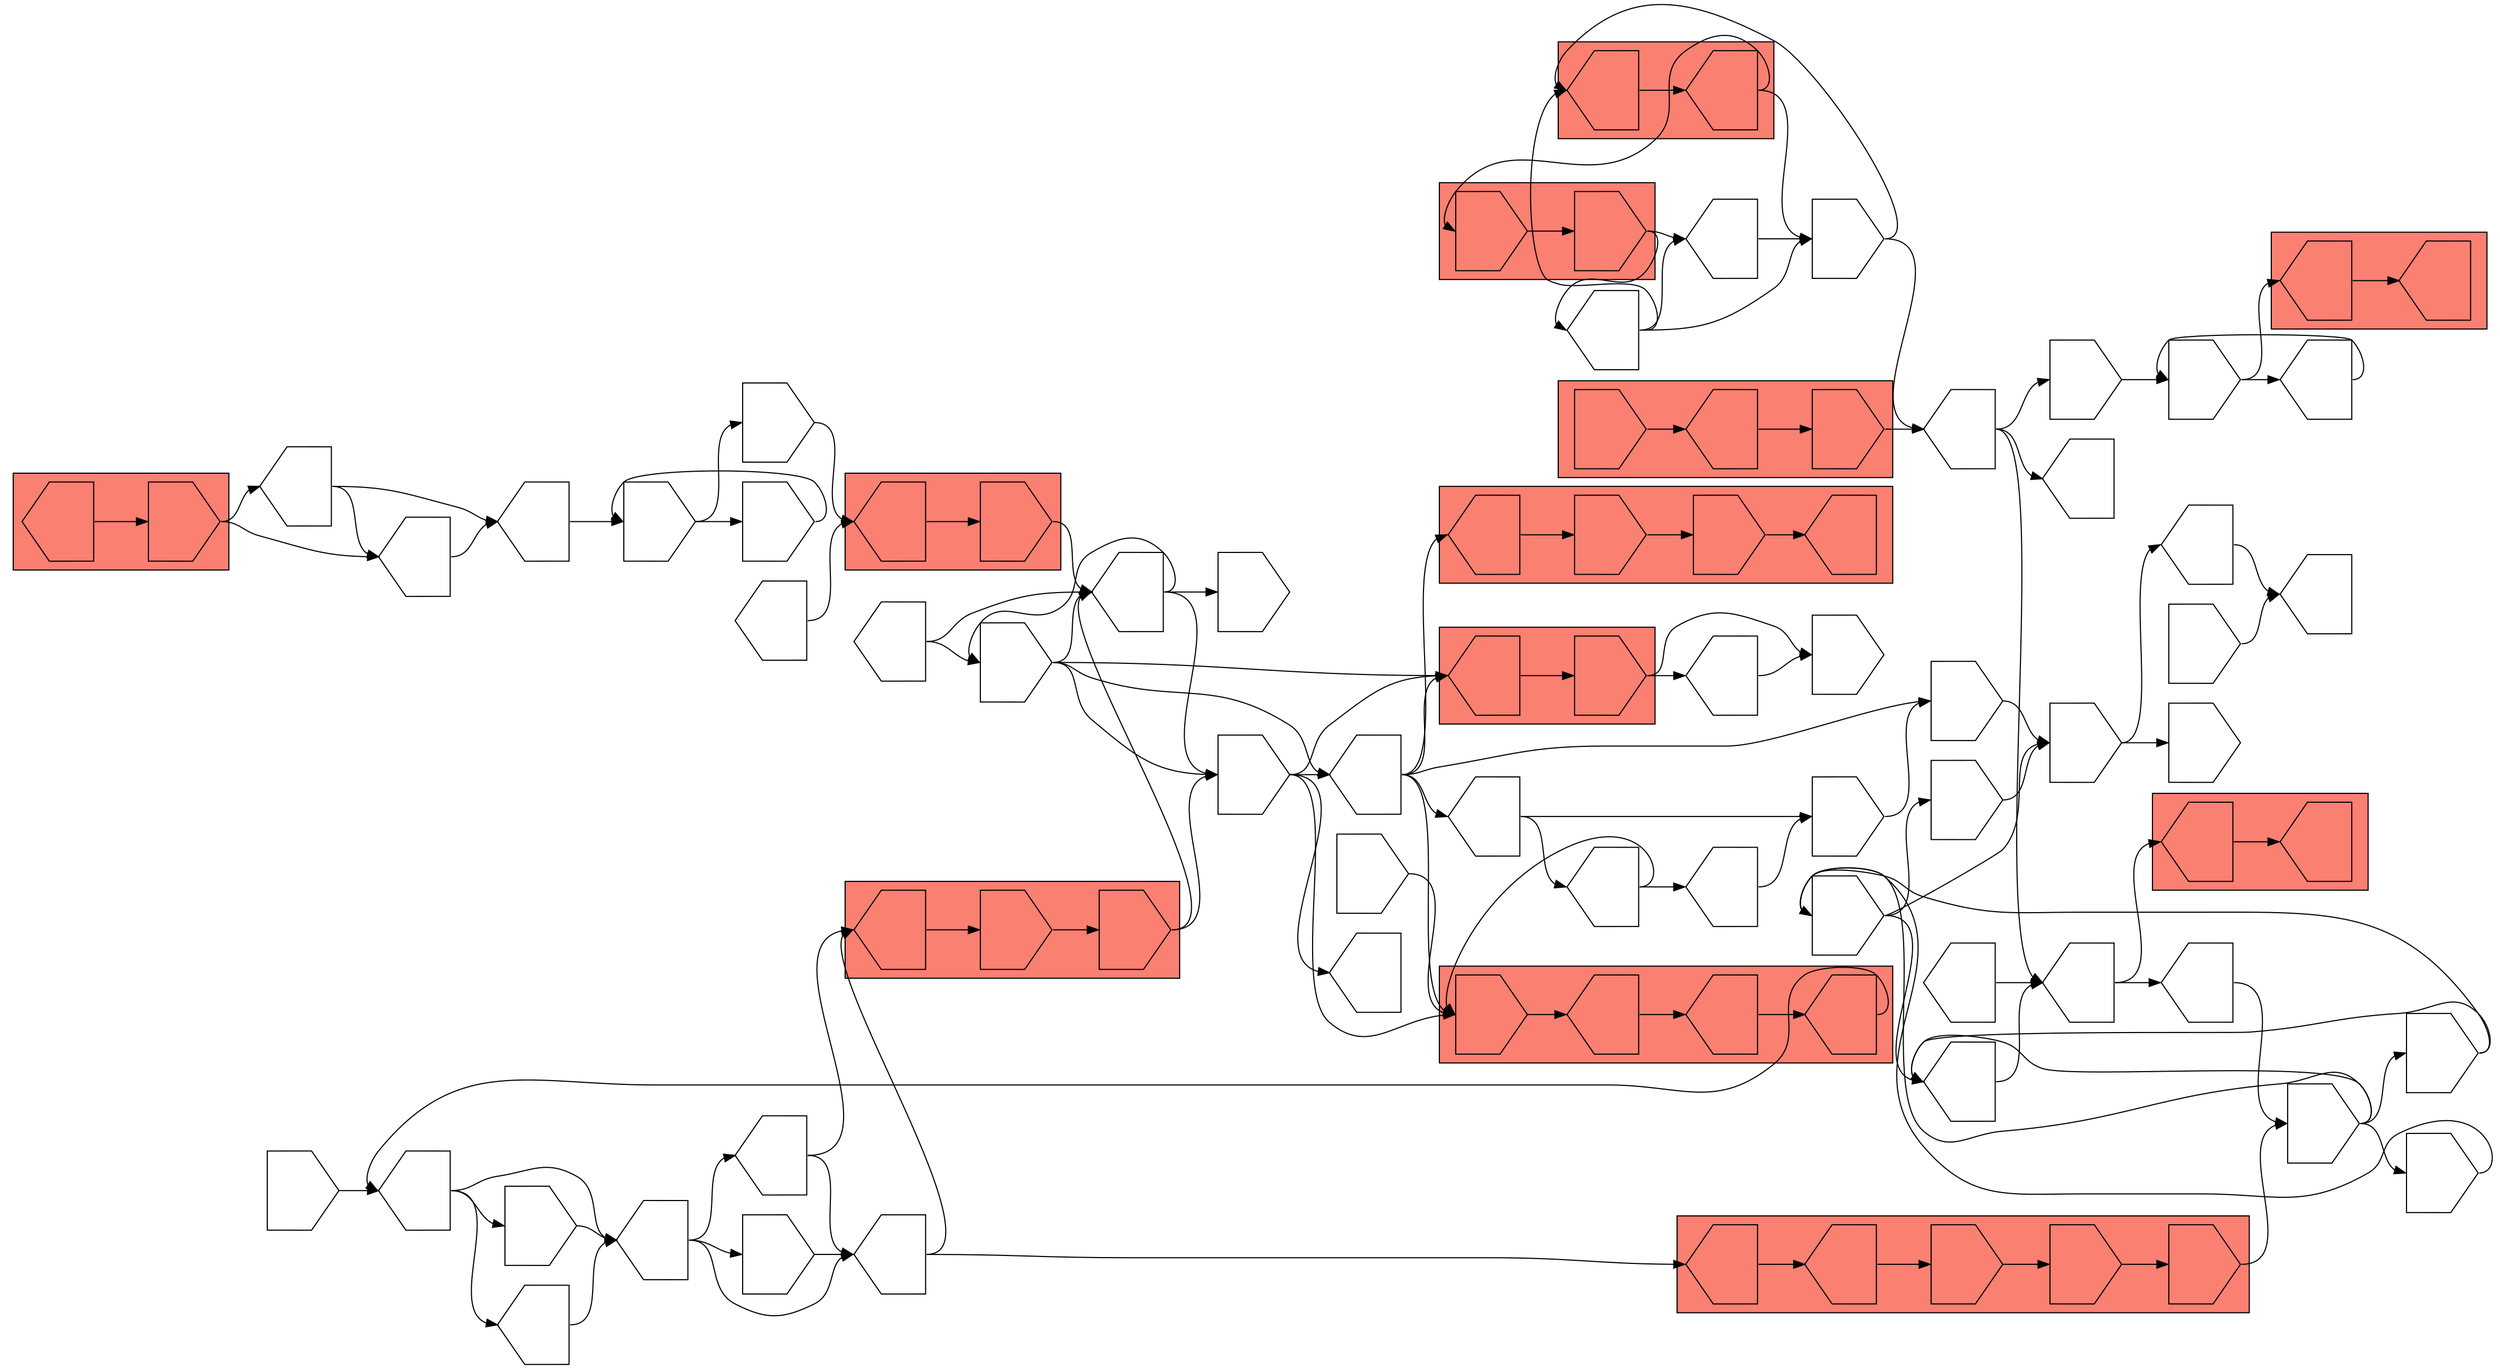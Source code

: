 digraph asm {
	rotate=90;
	edge [headport=n,tailport=s];
subgraph cluster_C18285_9980 {
	18285 [label="",height=1,width=1,shape=house];
	9980 [label="",height=1,width=1,shape=invhouse];
	style=filled;
	fillcolor=salmon;
}
subgraph cluster_C7373_2164_4000_1808 {
	7373 [label="",height=1,width=1,shape=invhouse];
	2164 [label="",height=1,width=1,shape=house];
	4000 [label="",height=1,width=1,shape=house];
	1808 [label="",height=1,width=1,shape=house];
	style=filled;
	fillcolor=salmon;
}
subgraph cluster_C11381_19314_13029 {
	11381 [label="",height=1,width=1,shape=house];
	19314 [label="",height=1,width=1,shape=invhouse];
	13029 [label="",height=1,width=1,shape=invhouse];
	style=filled;
	fillcolor=salmon;
}
subgraph cluster_C11393_1612_19821_598_8316 {
	11393 [label="",height=1,width=1,shape=house];
	1612 [label="",height=1,width=1,shape=house];
	19821 [label="",height=1,width=1,shape=invhouse];
	598 [label="",height=1,width=1,shape=invhouse];
	8316 [label="",height=1,width=1,shape=invhouse];
	style=filled;
	fillcolor=salmon;
}
subgraph cluster_C20440_1476 {
	20440 [label="",height=1,width=1,shape=house];
	1476 [label="",height=1,width=1,shape=house];
	style=filled;
	fillcolor=salmon;
}
subgraph cluster_C4797_19230 {
	4797 [label="",height=1,width=1,shape=house];
	19230 [label="",height=1,width=1,shape=house];
	style=filled;
	fillcolor=salmon;
}
subgraph cluster_C10809_20805_495 {
	10809 [label="",height=1,width=1,shape=invhouse];
	20805 [label="",height=1,width=1,shape=house];
	495 [label="",height=1,width=1,shape=invhouse];
	style=filled;
	fillcolor=salmon;
}
subgraph cluster_C6808_19780 {
	6808 [label="",height=1,width=1,shape=house];
	19780 [label="",height=1,width=1,shape=house];
	style=filled;
	fillcolor=salmon;
}
subgraph cluster_C7839_12175 {
	7839 [label="",height=1,width=1,shape=invhouse];
	12175 [label="",height=1,width=1,shape=invhouse];
	style=filled;
	fillcolor=salmon;
}
subgraph cluster_C7054_2147_12802_12870 {
	7054 [label="",height=1,width=1,shape=house];
	2147 [label="",height=1,width=1,shape=invhouse];
	12802 [label="",height=1,width=1,shape=invhouse];
	12870 [label="",height=1,width=1,shape=house];
	style=filled;
	fillcolor=salmon;
}
subgraph cluster_C8782_20549 {
	8782 [label="",height=1,width=1,shape=house];
	20549 [label="",height=1,width=1,shape=invhouse];
	style=filled;
	fillcolor=salmon;
}
subgraph cluster_C19867_13947 {
	19867 [label="",height=1,width=1,shape=house];
	13947 [label="",height=1,width=1,shape=invhouse];
	style=filled;
	fillcolor=salmon;
}
	5044 [label="",height=1,width=1,shape=house];
	17140 [label="",height=1,width=1,shape=invhouse];
	4224 [label="",height=1,width=1,shape=invhouse];
	2472 [label="",height=1,width=1,shape=house];
	9491 [label="",height=1,width=1,shape=invhouse];
	1293 [label="",height=1,width=1,shape=house];
	14875 [label="",height=1,width=1,shape=house];
	13282 [label="",height=1,width=1,shape=invhouse];
	14122 [label="",height=1,width=1,shape=house];
	13882 [label="",height=1,width=1,shape=house];
	9509 [label="",height=1,width=1,shape=invhouse];
	6471 [label="",height=1,width=1,shape=house];
	14514 [label="",height=1,width=1,shape=house];
	7483 [label="",height=1,width=1,shape=house];
	2956 [label="",height=1,width=1,shape=house];
	14433 [label="",height=1,width=1,shape=house];
	19377 [label="",height=1,width=1,shape=house];
	19547 [label="",height=1,width=1,shape=invhouse];
	4294 [label="",height=1,width=1,shape=invhouse];
	21578 [label="",height=1,width=1,shape=house];
	21276 [label="",height=1,width=1,shape=invhouse];
	19760 [label="",height=1,width=1,shape=house];
	19963 [label="",height=1,width=1,shape=house];
	10015 [label="",height=1,width=1,shape=invhouse];
	2923 [label="",height=1,width=1,shape=invhouse];
	4798 [label="",height=1,width=1,shape=house];
	1750 [label="",height=1,width=1,shape=house];
	6010 [label="",height=1,width=1,shape=invhouse];
	13225 [label="",height=1,width=1,shape=invhouse];
	9168 [label="",height=1,width=1,shape=invhouse];
	4120 [label="",height=1,width=1,shape=invhouse];
	2596 [label="",height=1,width=1,shape=house];
	3369 [label="",height=1,width=1,shape=house];
	4460 [label="",height=1,width=1,shape=house];
	20661 [label="",height=1,width=1,shape=house];
	11924 [label="",height=1,width=1,shape=invhouse];
	15826 [label="",height=1,width=1,shape=invhouse];
	15833 [label="",height=1,width=1,shape=invhouse];
	15726 [label="",height=1,width=1,shape=house];
	15728 [label="",height=1,width=1,shape=invhouse];
	20554 [label="",height=1,width=1,shape=invhouse];
	15701 [label="",height=1,width=1,shape=invhouse];
	12931 [label="",height=1,width=1,shape=house];
	20106 [label="",height=1,width=1,shape=invhouse];
	5393 [label="",height=1,width=1,shape=house];
	2180 [label="",height=1,width=1,shape=invhouse];
	3432 [label="",height=1,width=1,shape=invhouse];
	301 [label="",height=1,width=1,shape=invhouse];
	558 [label="",height=1,width=1,shape=house];
	14112 [label="",height=1,width=1,shape=house];
	15072 [label="",height=1,width=1,shape=house];
	12047 [label="",height=1,width=1,shape=house];
	18285 -> 9980
	9980 -> 5044
	9980 -> 17140
	5044 -> 17140
	4224 -> 2472
	4224 -> 9491
	4224 -> 18285
	4224 -> 20661
	2472 -> 4224
	2472 -> 9491
	2472 -> 20106
	9491 -> 7373
	9491 -> 12931
	9491 -> 18285
	9491 -> 20661
	7373 -> 2164
	2164 -> 4000
	4000 -> 1808
	1808 -> 1293
	1293 -> 14875
	1293 -> 15726
	1293 -> 15728
	14875 -> 13282
	14875 -> 13882
	14875 -> 14122
	13282 -> 14122
	14122 -> 11381
	14122 -> 11393
	11381 -> 19314
	19314 -> 13029
	13029 -> 2472
	13029 -> 9491
	13882 -> 11381
	13882 -> 14122
	11393 -> 1612
	1612 -> 19821
	19821 -> 598
	598 -> 8316
	8316 -> 9509
	9509 -> 6471
	9509 -> 10015
	9509 -> 15826
	9509 -> 15833
	6471 -> 14514
	14514 -> 7483
	14514 -> 20440
	7483 -> 9509
	20440 -> 1476
	2956 -> 14514
	14433 -> 14514
	14433 -> 19377
	14433 -> 19547
	19547 -> 4294
	4294 -> 4797
	4294 -> 21578
	4797 -> 19230
	21578 -> 4294
	495 -> 14433
	20805 -> 495
	10809 -> 20805
	21276 -> 6808
	21276 -> 14433
	6808 -> 19780
	19780 -> 7839
	19780 -> 21276
	7839 -> 12175
	12175 -> 19760
	12175 -> 19963
	19760 -> 6808
	19760 -> 19963
	19760 -> 21276
	19963 -> 21276
	10015 -> 2923
	10015 -> 6471
	10015 -> 11924
	2923 -> 4798
	2923 -> 13225
	4798 -> 1750
	6010 -> 1750
	9168 -> 2923
	4120 -> 9168
	2596 -> 4120
	3369 -> 2596
	3369 -> 7373
	4460 -> 3369
	4460 -> 4120
	20661 -> 4460
	20661 -> 7054
	20661 -> 7373
	20661 -> 9168
	20661 -> 18285
	7054 -> 2147
	2147 -> 12802
	12802 -> 12870
	11924 -> 2923
	15826 -> 10015
	15833 -> 6471
	15833 -> 10015
	15726 -> 14875
	15728 -> 14875
	20554 -> 1293
	15701 -> 7373
	5393 -> 2472
	5393 -> 4224
	20549 -> 2472
	8782 -> 20549
	2180 -> 8782
	3432 -> 301
	3432 -> 2180
	301 -> 3432
	558 -> 3432
	14112 -> 558
	13947 -> 14112
	13947 -> 15072
	15072 -> 558
	15072 -> 14112
	19867 -> 13947
	12047 -> 8782
}